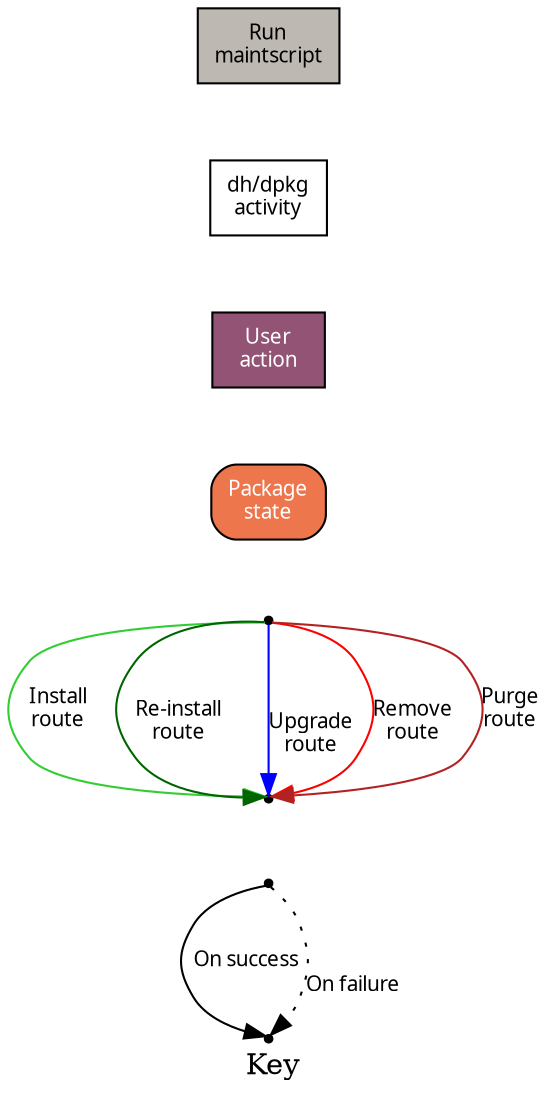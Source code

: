 digraph key {
    graph [rankdir=TB label="Key" bgcolor=none color=lightgray];
    node [fontname="Ubuntu Sans" fontsize=10 shape=point label="" color=black fillcolor=black];
    edge [fontname="Ubuntu Sans" fontsize=10 style=solid];

    color1;
    color2;
    color1->color2 [color=limegreen label="Install\nroute"];
    color1->color2 [color=darkgreen label="\nRe-install\nroute"];
    color1->color2 [color=blue label="\n\nUpgrade\nroute"];
    color1->color2 [color=red label="\nRemove\nroute"];
    color1->color2 [color=firebrick label="Purge\nroute"];

    style1;
    style2;
    style1->style2 [color=black style=solid label="On success"];
    style1->style2 [color=black style=dotted label="\n\nOn failure"];

    package_state [shape=rect style="filled,rounded" fontcolor=white fillcolor="#ED764D" label="Package\nstate"];
    user_action [shape=rect style=filled fontcolor=white fillcolor="#925375" label="User\naction"];
    dpkg_action [shape=rect style=filled fillcolor=white label="dh/dpkg\nactivity"];
    maintscript [shape=rect style=filled fillcolor="#BEB8B2" label="Run\nmaintscript"];

    /* "Hidden" edges to order things in the key */
    edge [color=none]
    color2->style1;
    package_state->color1;
    maintscript->dpkg_action;
    dpkg_action->user_action;
    user_action->package_state;
}
